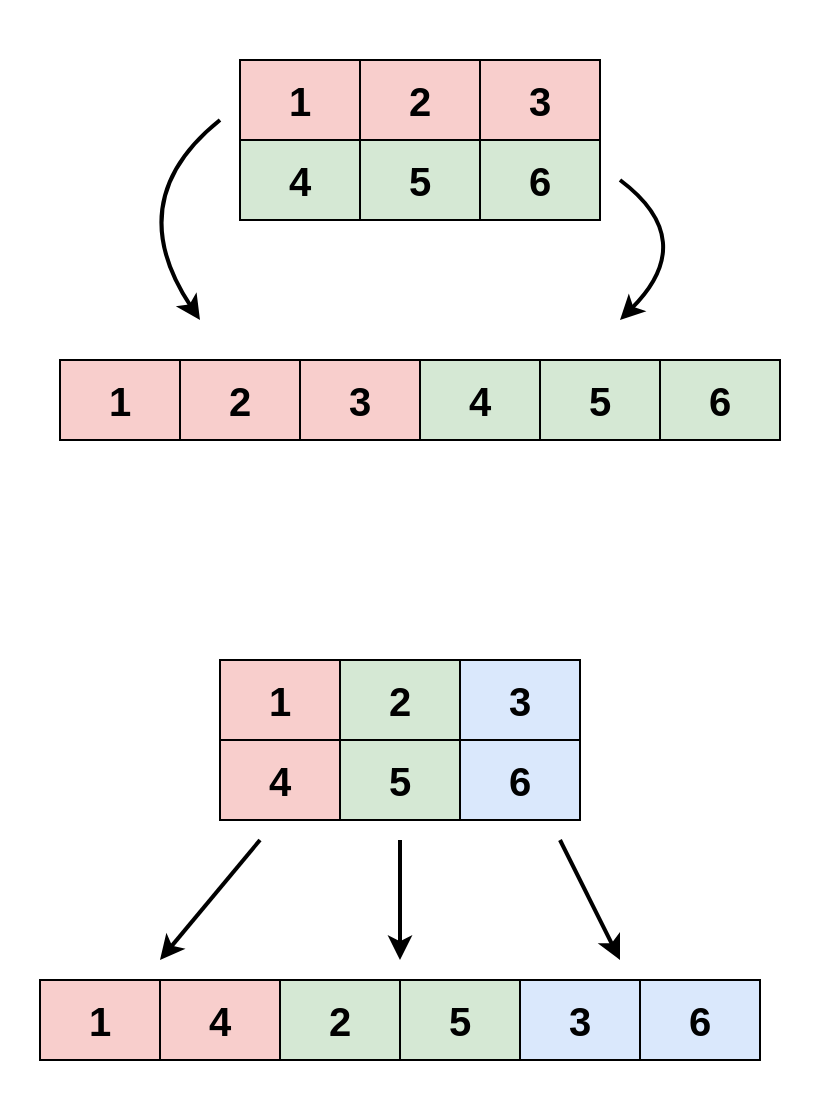 <mxfile version="20.7.4" type="device"><diagram id="1wD9HPOzY3_L73mrwuvp" name="Page-1"><mxGraphModel dx="2074" dy="1214" grid="1" gridSize="10" guides="1" tooltips="1" connect="1" arrows="1" fold="1" page="1" pageScale="1" pageWidth="2000" pageHeight="403000" math="0" shadow="0"><root><mxCell id="0"/><mxCell id="1" parent="0"/><mxCell id="PmGv34-29zr_Fo9AkJHn-3" value="" style="rounded=0;whiteSpace=wrap;html=1;shadow=0;sketch=0;fillStyle=auto;strokeColor=none;strokeWidth=1;fillColor=default;" vertex="1" parent="1"><mxGeometry x="630" y="500" width="400" height="240" as="geometry"/></mxCell><mxCell id="PmGv34-29zr_Fo9AkJHn-2" value="" style="rounded=0;whiteSpace=wrap;html=1;shadow=0;sketch=0;fillStyle=auto;strokeColor=none;strokeWidth=1;" vertex="1" parent="1"><mxGeometry x="640" y="190" width="400" height="240" as="geometry"/></mxCell><mxCell id="6KweENw3hdoXfpN0Brcn-1" value="" style="shape=table;html=1;whiteSpace=wrap;startSize=0;container=1;collapsible=0;childLayout=tableLayout;fontSize=20;fontStyle=1;swimlaneFillColor=default;fillStyle=auto;strokeColor=default;strokeWidth=1;perimeterSpacing=1;shadow=0;rounded=0;swimlaneLine=1;" parent="1" vertex="1"><mxGeometry x="750" y="220" width="180" height="80" as="geometry"/></mxCell><mxCell id="6KweENw3hdoXfpN0Brcn-2" value="" style="shape=tableRow;horizontal=0;startSize=0;swimlaneHead=0;swimlaneBody=0;top=0;left=0;bottom=0;right=0;collapsible=0;dropTarget=0;fillColor=none;points=[[0,0.5],[1,0.5]];portConstraint=eastwest;fontSize=20;fontStyle=1" parent="6KweENw3hdoXfpN0Brcn-1" vertex="1"><mxGeometry width="180" height="40" as="geometry"/></mxCell><mxCell id="6KweENw3hdoXfpN0Brcn-3" value="1" style="shape=partialRectangle;html=1;whiteSpace=wrap;connectable=0;fillColor=#f8cecc;top=1;left=1;bottom=1;right=1;overflow=hidden;labelBackgroundColor=none;strokeColor=#000000;fontSize=20;fontStyle=1" parent="6KweENw3hdoXfpN0Brcn-2" vertex="1"><mxGeometry width="60" height="40" as="geometry"><mxRectangle width="60" height="40" as="alternateBounds"/></mxGeometry></mxCell><mxCell id="6KweENw3hdoXfpN0Brcn-4" value="2" style="shape=partialRectangle;html=1;whiteSpace=wrap;connectable=0;fillColor=#f8cecc;top=1;left=1;bottom=1;right=1;overflow=hidden;labelBackgroundColor=none;strokeColor=#000000;fontSize=20;fontStyle=1" parent="6KweENw3hdoXfpN0Brcn-2" vertex="1"><mxGeometry x="60" width="60" height="40" as="geometry"><mxRectangle width="60" height="40" as="alternateBounds"/></mxGeometry></mxCell><mxCell id="6KweENw3hdoXfpN0Brcn-5" value="3" style="shape=partialRectangle;html=1;whiteSpace=wrap;connectable=0;fillColor=#f8cecc;top=1;left=1;bottom=1;right=1;overflow=hidden;labelBackgroundColor=none;strokeColor=#000000;fontSize=20;fontStyle=1" parent="6KweENw3hdoXfpN0Brcn-2" vertex="1"><mxGeometry x="120" width="60" height="40" as="geometry"><mxRectangle width="60" height="40" as="alternateBounds"/></mxGeometry></mxCell><mxCell id="6KweENw3hdoXfpN0Brcn-6" value="" style="shape=tableRow;horizontal=0;startSize=0;swimlaneHead=0;swimlaneBody=0;top=0;left=0;bottom=0;right=0;collapsible=0;dropTarget=0;fillColor=none;points=[[0,0.5],[1,0.5]];portConstraint=eastwest;fontSize=20;fontStyle=1" parent="6KweENw3hdoXfpN0Brcn-1" vertex="1"><mxGeometry y="40" width="180" height="40" as="geometry"/></mxCell><mxCell id="6KweENw3hdoXfpN0Brcn-7" value="4" style="shape=partialRectangle;html=1;whiteSpace=wrap;connectable=0;fillColor=#d5e8d4;top=1;left=1;bottom=1;right=1;overflow=hidden;strokeColor=#000000;fontSize=20;fontStyle=1" parent="6KweENw3hdoXfpN0Brcn-6" vertex="1"><mxGeometry width="60" height="40" as="geometry"><mxRectangle width="60" height="40" as="alternateBounds"/></mxGeometry></mxCell><mxCell id="6KweENw3hdoXfpN0Brcn-8" value="5" style="shape=partialRectangle;html=1;whiteSpace=wrap;connectable=0;fillColor=#d5e8d4;top=1;left=1;bottom=1;right=1;overflow=hidden;strokeColor=#000000;fontSize=20;fontStyle=1" parent="6KweENw3hdoXfpN0Brcn-6" vertex="1"><mxGeometry x="60" width="60" height="40" as="geometry"><mxRectangle width="60" height="40" as="alternateBounds"/></mxGeometry></mxCell><mxCell id="6KweENw3hdoXfpN0Brcn-9" value="6" style="shape=partialRectangle;html=1;whiteSpace=wrap;connectable=0;fillColor=#d5e8d4;top=1;left=1;bottom=1;right=1;overflow=hidden;strokeColor=#000000;fontSize=20;fontStyle=1" parent="6KweENw3hdoXfpN0Brcn-6" vertex="1"><mxGeometry x="120" width="60" height="40" as="geometry"><mxRectangle width="60" height="40" as="alternateBounds"/></mxGeometry></mxCell><mxCell id="6KweENw3hdoXfpN0Brcn-53" value="" style="shape=table;startSize=0;container=1;collapsible=0;childLayout=tableLayout;fontSize=20;fontStyle=1;top=1;" parent="1" vertex="1"><mxGeometry x="650" y="680" width="360" height="40" as="geometry"/></mxCell><mxCell id="6KweENw3hdoXfpN0Brcn-54" value="" style="shape=tableRow;horizontal=0;startSize=0;swimlaneHead=0;swimlaneBody=0;top=0;left=0;bottom=0;right=0;collapsible=0;dropTarget=0;fillColor=none;points=[[0,0.5],[1,0.5]];portConstraint=eastwest;fontSize=20;fontStyle=1" parent="6KweENw3hdoXfpN0Brcn-53" vertex="1"><mxGeometry width="360" height="40" as="geometry"/></mxCell><mxCell id="6KweENw3hdoXfpN0Brcn-55" value="1" style="shape=partialRectangle;html=1;whiteSpace=wrap;connectable=0;overflow=hidden;fillColor=#f8cecc;top=1;left=1;bottom=1;right=1;pointerEvents=1;strokeColor=#000000;fontSize=20;fontStyle=1" parent="6KweENw3hdoXfpN0Brcn-54" vertex="1"><mxGeometry width="60" height="40" as="geometry"><mxRectangle width="60" height="40" as="alternateBounds"/></mxGeometry></mxCell><mxCell id="6KweENw3hdoXfpN0Brcn-56" value="4" style="shape=partialRectangle;html=1;whiteSpace=wrap;connectable=0;overflow=hidden;fillColor=#f8cecc;top=1;left=1;bottom=1;right=1;pointerEvents=1;strokeColor=#000000;fontSize=20;fontStyle=1" parent="6KweENw3hdoXfpN0Brcn-54" vertex="1"><mxGeometry x="60" width="60" height="40" as="geometry"><mxRectangle width="60" height="40" as="alternateBounds"/></mxGeometry></mxCell><mxCell id="6KweENw3hdoXfpN0Brcn-57" value="2" style="shape=partialRectangle;html=1;whiteSpace=wrap;connectable=0;overflow=hidden;fillColor=#d5e8d4;top=1;left=1;bottom=1;right=1;pointerEvents=1;strokeColor=#000000;fontSize=20;fontStyle=1" parent="6KweENw3hdoXfpN0Brcn-54" vertex="1"><mxGeometry x="120" width="60" height="40" as="geometry"><mxRectangle width="60" height="40" as="alternateBounds"/></mxGeometry></mxCell><mxCell id="6KweENw3hdoXfpN0Brcn-58" value="5" style="shape=partialRectangle;html=1;whiteSpace=wrap;connectable=0;overflow=hidden;fillColor=#d5e8d4;top=1;left=1;bottom=1;right=1;pointerEvents=1;strokeColor=#000000;fontSize=20;fontStyle=1" parent="6KweENw3hdoXfpN0Brcn-54" vertex="1"><mxGeometry x="180" width="60" height="40" as="geometry"><mxRectangle width="60" height="40" as="alternateBounds"/></mxGeometry></mxCell><mxCell id="6KweENw3hdoXfpN0Brcn-59" value="3" style="shape=partialRectangle;html=1;whiteSpace=wrap;connectable=0;overflow=hidden;fillColor=#dae8fc;top=1;left=1;bottom=1;right=1;pointerEvents=1;strokeColor=#000000;fontSize=20;fontStyle=1" parent="6KweENw3hdoXfpN0Brcn-54" vertex="1"><mxGeometry x="240" width="60" height="40" as="geometry"><mxRectangle width="60" height="40" as="alternateBounds"/></mxGeometry></mxCell><mxCell id="6KweENw3hdoXfpN0Brcn-60" value="6" style="shape=partialRectangle;html=1;whiteSpace=wrap;connectable=0;overflow=hidden;fillColor=#dae8fc;top=1;left=1;bottom=1;right=1;pointerEvents=1;strokeColor=#000000;fontSize=20;fontStyle=1" parent="6KweENw3hdoXfpN0Brcn-54" vertex="1"><mxGeometry x="300" width="60" height="40" as="geometry"><mxRectangle width="60" height="40" as="alternateBounds"/></mxGeometry></mxCell><mxCell id="6KweENw3hdoXfpN0Brcn-61" value="" style="shape=table;html=1;whiteSpace=wrap;startSize=0;container=1;collapsible=0;childLayout=tableLayout;fontSize=20;fontStyle=1;top=1;" parent="1" vertex="1"><mxGeometry x="740" y="520" width="180" height="80" as="geometry"/></mxCell><mxCell id="6KweENw3hdoXfpN0Brcn-62" value="" style="shape=tableRow;horizontal=0;startSize=0;swimlaneHead=0;swimlaneBody=0;top=0;left=0;bottom=0;right=0;collapsible=0;dropTarget=0;fillColor=none;points=[[0,0.5],[1,0.5]];portConstraint=eastwest;fontSize=20;fontStyle=1" parent="6KweENw3hdoXfpN0Brcn-61" vertex="1"><mxGeometry width="180" height="40" as="geometry"/></mxCell><mxCell id="6KweENw3hdoXfpN0Brcn-63" value="1" style="shape=partialRectangle;html=1;whiteSpace=wrap;connectable=0;fillColor=#f8cecc;top=1;left=1;bottom=1;right=1;overflow=hidden;strokeColor=#000000;fontSize=20;fontStyle=1" parent="6KweENw3hdoXfpN0Brcn-62" vertex="1"><mxGeometry width="60" height="40" as="geometry"><mxRectangle width="60" height="40" as="alternateBounds"/></mxGeometry></mxCell><mxCell id="6KweENw3hdoXfpN0Brcn-64" value="2" style="shape=partialRectangle;html=1;whiteSpace=wrap;connectable=0;fillColor=#d5e8d4;top=1;left=1;bottom=1;right=1;overflow=hidden;strokeColor=#000000;fontSize=20;fontStyle=1" parent="6KweENw3hdoXfpN0Brcn-62" vertex="1"><mxGeometry x="60" width="60" height="40" as="geometry"><mxRectangle width="60" height="40" as="alternateBounds"/></mxGeometry></mxCell><mxCell id="6KweENw3hdoXfpN0Brcn-65" value="3" style="shape=partialRectangle;html=1;whiteSpace=wrap;connectable=0;fillColor=#dae8fc;top=1;left=1;bottom=1;right=1;overflow=hidden;strokeColor=#000000;fontSize=20;fontStyle=1" parent="6KweENw3hdoXfpN0Brcn-62" vertex="1"><mxGeometry x="120" width="60" height="40" as="geometry"><mxRectangle width="60" height="40" as="alternateBounds"/></mxGeometry></mxCell><mxCell id="6KweENw3hdoXfpN0Brcn-66" value="" style="shape=tableRow;horizontal=0;startSize=0;swimlaneHead=0;swimlaneBody=0;top=0;left=0;bottom=0;right=0;collapsible=0;dropTarget=0;fillColor=none;points=[[0,0.5],[1,0.5]];portConstraint=eastwest;fontSize=20;fontStyle=1" parent="6KweENw3hdoXfpN0Brcn-61" vertex="1"><mxGeometry y="40" width="180" height="40" as="geometry"/></mxCell><mxCell id="6KweENw3hdoXfpN0Brcn-67" value="4" style="shape=partialRectangle;html=1;whiteSpace=wrap;connectable=0;fillColor=#f8cecc;top=1;left=1;bottom=1;right=1;overflow=hidden;strokeColor=#000000;fontSize=20;fontStyle=1" parent="6KweENw3hdoXfpN0Brcn-66" vertex="1"><mxGeometry width="60" height="40" as="geometry"><mxRectangle width="60" height="40" as="alternateBounds"/></mxGeometry></mxCell><mxCell id="6KweENw3hdoXfpN0Brcn-68" value="5" style="shape=partialRectangle;html=1;whiteSpace=wrap;connectable=0;fillColor=#d5e8d4;top=1;left=1;bottom=1;right=1;overflow=hidden;strokeColor=#000000;fontSize=20;fontStyle=1" parent="6KweENw3hdoXfpN0Brcn-66" vertex="1"><mxGeometry x="60" width="60" height="40" as="geometry"><mxRectangle width="60" height="40" as="alternateBounds"/></mxGeometry></mxCell><mxCell id="6KweENw3hdoXfpN0Brcn-69" value="6" style="shape=partialRectangle;html=1;whiteSpace=wrap;connectable=0;fillColor=#dae8fc;top=1;left=1;bottom=1;right=1;overflow=hidden;strokeColor=#000000;fontSize=20;fontStyle=1" parent="6KweENw3hdoXfpN0Brcn-66" vertex="1"><mxGeometry x="120" width="60" height="40" as="geometry"><mxRectangle width="60" height="40" as="alternateBounds"/></mxGeometry></mxCell><mxCell id="6KweENw3hdoXfpN0Brcn-70" value="" style="shape=table;startSize=0;container=1;collapsible=0;childLayout=tableLayout;fontSize=20;fontStyle=1;top=1;strokeColor=default;" parent="1" vertex="1"><mxGeometry x="660" y="370" width="360" height="40" as="geometry"/></mxCell><mxCell id="6KweENw3hdoXfpN0Brcn-71" value="" style="shape=tableRow;horizontal=0;startSize=0;swimlaneHead=0;swimlaneBody=0;top=0;left=0;bottom=0;right=0;collapsible=0;dropTarget=0;fillColor=none;points=[[0,0.5],[1,0.5]];portConstraint=eastwest;fontSize=20;fontStyle=1" parent="6KweENw3hdoXfpN0Brcn-70" vertex="1"><mxGeometry width="360" height="40" as="geometry"/></mxCell><mxCell id="6KweENw3hdoXfpN0Brcn-72" value="1" style="shape=partialRectangle;html=1;whiteSpace=wrap;connectable=0;overflow=hidden;fillColor=#f8cecc;top=1;left=1;bottom=1;right=1;pointerEvents=1;strokeColor=#000000;fontSize=20;fontStyle=1" parent="6KweENw3hdoXfpN0Brcn-71" vertex="1"><mxGeometry width="60" height="40" as="geometry"><mxRectangle width="60" height="40" as="alternateBounds"/></mxGeometry></mxCell><mxCell id="6KweENw3hdoXfpN0Brcn-73" value="2" style="shape=partialRectangle;html=1;whiteSpace=wrap;connectable=0;overflow=hidden;fillColor=#f8cecc;top=1;left=1;bottom=1;right=1;pointerEvents=1;strokeColor=#000000;fontSize=20;fontStyle=1" parent="6KweENw3hdoXfpN0Brcn-71" vertex="1"><mxGeometry x="60" width="60" height="40" as="geometry"><mxRectangle width="60" height="40" as="alternateBounds"/></mxGeometry></mxCell><mxCell id="6KweENw3hdoXfpN0Brcn-74" value="3" style="shape=partialRectangle;html=1;whiteSpace=wrap;connectable=0;overflow=hidden;fillColor=#f8cecc;top=1;left=1;bottom=1;right=1;pointerEvents=1;strokeColor=#000000;fontSize=20;fontStyle=1" parent="6KweENw3hdoXfpN0Brcn-71" vertex="1"><mxGeometry x="120" width="60" height="40" as="geometry"><mxRectangle width="60" height="40" as="alternateBounds"/></mxGeometry></mxCell><mxCell id="6KweENw3hdoXfpN0Brcn-75" value="4" style="shape=partialRectangle;html=1;whiteSpace=wrap;connectable=0;overflow=hidden;fillColor=#d5e8d4;top=1;left=1;bottom=1;right=1;pointerEvents=1;strokeColor=#000000;fontSize=20;fontStyle=1" parent="6KweENw3hdoXfpN0Brcn-71" vertex="1"><mxGeometry x="180" width="60" height="40" as="geometry"><mxRectangle width="60" height="40" as="alternateBounds"/></mxGeometry></mxCell><mxCell id="6KweENw3hdoXfpN0Brcn-76" value="5" style="shape=partialRectangle;html=1;whiteSpace=wrap;connectable=0;overflow=hidden;fillColor=#d5e8d4;top=1;left=1;bottom=1;right=1;pointerEvents=1;strokeColor=#000000;fontSize=20;fontStyle=1" parent="6KweENw3hdoXfpN0Brcn-71" vertex="1"><mxGeometry x="240" width="60" height="40" as="geometry"><mxRectangle width="60" height="40" as="alternateBounds"/></mxGeometry></mxCell><mxCell id="6KweENw3hdoXfpN0Brcn-77" value="6" style="shape=partialRectangle;html=1;whiteSpace=wrap;connectable=0;overflow=hidden;fillColor=#d5e8d4;top=1;left=1;bottom=1;right=1;pointerEvents=1;strokeColor=#000000;fontSize=20;fontStyle=1" parent="6KweENw3hdoXfpN0Brcn-71" vertex="1"><mxGeometry x="300" width="60" height="40" as="geometry"><mxRectangle width="60" height="40" as="alternateBounds"/></mxGeometry></mxCell><mxCell id="6KweENw3hdoXfpN0Brcn-93" value="" style="endArrow=classic;html=1;strokeWidth=2;fontSize=20;curved=1;" parent="1" edge="1"><mxGeometry width="50" height="50" relative="1" as="geometry"><mxPoint x="760" y="610" as="sourcePoint"/><mxPoint x="710" y="670" as="targetPoint"/></mxGeometry></mxCell><mxCell id="6KweENw3hdoXfpN0Brcn-94" value="" style="endArrow=classic;html=1;strokeWidth=2;fontSize=20;curved=1;" parent="1" edge="1"><mxGeometry x="-0.507" y="-29" width="50" height="50" relative="1" as="geometry"><mxPoint x="910" y="610" as="sourcePoint"/><mxPoint x="940" y="670" as="targetPoint"/><mxPoint as="offset"/></mxGeometry></mxCell><mxCell id="6KweENw3hdoXfpN0Brcn-95" value="" style="endArrow=classic;html=1;strokeWidth=2;fontSize=20;curved=1;" parent="1" edge="1"><mxGeometry x="-0.507" y="-29" width="50" height="50" relative="1" as="geometry"><mxPoint x="830" y="610" as="sourcePoint"/><mxPoint x="830" y="670" as="targetPoint"/><mxPoint as="offset"/></mxGeometry></mxCell><mxCell id="6KweENw3hdoXfpN0Brcn-96" value="" style="endArrow=classic;html=1;strokeWidth=2;fontSize=20;curved=1;" parent="1" edge="1"><mxGeometry x="-0.507" y="-29" width="50" height="50" relative="1" as="geometry"><mxPoint x="940" y="280" as="sourcePoint"/><mxPoint x="940" y="350" as="targetPoint"/><mxPoint as="offset"/><Array as="points"><mxPoint x="980" y="310"/></Array></mxGeometry></mxCell><mxCell id="6KweENw3hdoXfpN0Brcn-97" value="" style="endArrow=classic;html=1;strokeWidth=2;fontSize=20;curved=1;" parent="1" edge="1"><mxGeometry x="-0.615" y="33" width="50" height="50" relative="1" as="geometry"><mxPoint x="740" y="250" as="sourcePoint"/><mxPoint x="730" y="350" as="targetPoint"/><Array as="points"><mxPoint x="690" y="290"/></Array><mxPoint as="offset"/></mxGeometry></mxCell></root></mxGraphModel></diagram></mxfile>